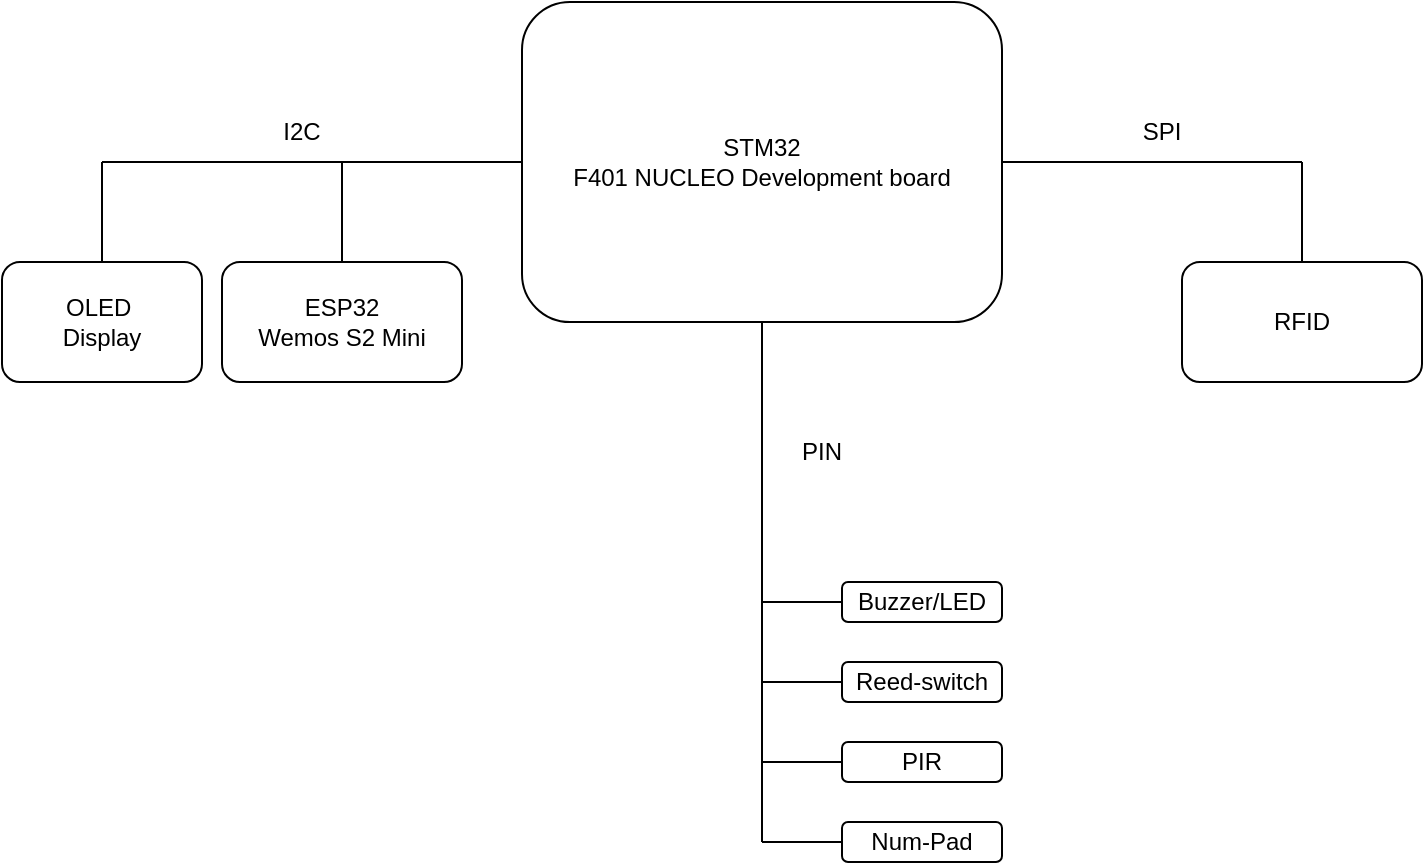 <mxfile version="26.3.0">
  <diagram name="Pagina-1" id="gSSrMCq66Kzddgl86-XP">
    <mxGraphModel dx="1379" dy="1884" grid="1" gridSize="10" guides="1" tooltips="1" connect="1" arrows="1" fold="1" page="1" pageScale="1" pageWidth="827" pageHeight="1169" math="0" shadow="0">
      <root>
        <mxCell id="0" />
        <mxCell id="1" parent="0" />
        <mxCell id="snjyw8eBCdg8TAxtx2AN-1" value="STM32&lt;div&gt;F401 NUCLEO Development board&lt;/div&gt;" style="rounded=1;whiteSpace=wrap;html=1;" parent="1" vertex="1">
          <mxGeometry x="300" y="-660" width="240" height="160" as="geometry" />
        </mxCell>
        <mxCell id="snjyw8eBCdg8TAxtx2AN-2" value="ESP32&lt;div&gt;Wemos S2 Mini&lt;/div&gt;" style="rounded=1;whiteSpace=wrap;html=1;" parent="1" vertex="1">
          <mxGeometry x="150" y="-530" width="120" height="60" as="geometry" />
        </mxCell>
        <mxCell id="Ds-TM6dTlvxQqw-qkSUV-2" value="OLED&amp;nbsp;&lt;div&gt;Display&lt;/div&gt;" style="rounded=1;whiteSpace=wrap;html=1;" parent="1" vertex="1">
          <mxGeometry x="40" y="-530" width="100" height="60" as="geometry" />
        </mxCell>
        <mxCell id="0twPXi_azoExUmEsfZcZ-1" value="" style="endArrow=none;html=1;rounded=0;exitX=0;exitY=0.5;exitDx=0;exitDy=0;" edge="1" parent="1" source="snjyw8eBCdg8TAxtx2AN-1">
          <mxGeometry width="50" height="50" relative="1" as="geometry">
            <mxPoint x="420" y="-661" as="sourcePoint" />
            <mxPoint x="90" y="-580" as="targetPoint" />
          </mxGeometry>
        </mxCell>
        <mxCell id="0twPXi_azoExUmEsfZcZ-2" value="" style="endArrow=none;html=1;rounded=0;entryX=0.5;entryY=0;entryDx=0;entryDy=0;" edge="1" parent="1" target="Ds-TM6dTlvxQqw-qkSUV-2">
          <mxGeometry width="50" height="50" relative="1" as="geometry">
            <mxPoint x="90" y="-580" as="sourcePoint" />
            <mxPoint x="150" y="-510" as="targetPoint" />
          </mxGeometry>
        </mxCell>
        <mxCell id="0twPXi_azoExUmEsfZcZ-3" value="" style="endArrow=none;html=1;rounded=0;entryX=0.5;entryY=0;entryDx=0;entryDy=0;fontSize=11;" edge="1" parent="1" target="snjyw8eBCdg8TAxtx2AN-2">
          <mxGeometry width="50" height="50" relative="1" as="geometry">
            <mxPoint x="210" y="-580" as="sourcePoint" />
            <mxPoint x="490" y="-660" as="targetPoint" />
          </mxGeometry>
        </mxCell>
        <mxCell id="0twPXi_azoExUmEsfZcZ-4" value="SPI" style="text;html=1;align=center;verticalAlign=middle;whiteSpace=wrap;rounded=0;" vertex="1" parent="1">
          <mxGeometry x="590" y="-610" width="60" height="30" as="geometry" />
        </mxCell>
        <mxCell id="0twPXi_azoExUmEsfZcZ-6" value="I2C" style="text;html=1;align=center;verticalAlign=middle;whiteSpace=wrap;rounded=0;" vertex="1" parent="1">
          <mxGeometry x="160" y="-610" width="60" height="30" as="geometry" />
        </mxCell>
        <mxCell id="0twPXi_azoExUmEsfZcZ-7" value="RFID" style="rounded=1;whiteSpace=wrap;html=1;" vertex="1" parent="1">
          <mxGeometry x="630" y="-530" width="120" height="60" as="geometry" />
        </mxCell>
        <mxCell id="0twPXi_azoExUmEsfZcZ-8" value="" style="endArrow=none;html=1;rounded=0;exitX=1;exitY=0.5;exitDx=0;exitDy=0;" edge="1" parent="1" source="snjyw8eBCdg8TAxtx2AN-1">
          <mxGeometry width="50" height="50" relative="1" as="geometry">
            <mxPoint x="420" y="-610" as="sourcePoint" />
            <mxPoint x="690" y="-580" as="targetPoint" />
          </mxGeometry>
        </mxCell>
        <mxCell id="0twPXi_azoExUmEsfZcZ-9" value="" style="endArrow=none;html=1;rounded=0;exitX=0.5;exitY=0;exitDx=0;exitDy=0;" edge="1" parent="1" source="0twPXi_azoExUmEsfZcZ-7">
          <mxGeometry width="50" height="50" relative="1" as="geometry">
            <mxPoint x="420" y="-610" as="sourcePoint" />
            <mxPoint x="690" y="-580" as="targetPoint" />
          </mxGeometry>
        </mxCell>
        <mxCell id="0twPXi_azoExUmEsfZcZ-10" value="" style="endArrow=none;html=1;rounded=0;entryX=0.5;entryY=1;entryDx=0;entryDy=0;" edge="1" parent="1" target="snjyw8eBCdg8TAxtx2AN-1">
          <mxGeometry width="50" height="50" relative="1" as="geometry">
            <mxPoint x="420" y="-240" as="sourcePoint" />
            <mxPoint x="470" y="-450" as="targetPoint" />
          </mxGeometry>
        </mxCell>
        <mxCell id="0twPXi_azoExUmEsfZcZ-13" value="" style="endArrow=none;html=1;rounded=0;" edge="1" parent="1">
          <mxGeometry width="50" height="50" relative="1" as="geometry">
            <mxPoint x="420" y="-240" as="sourcePoint" />
            <mxPoint x="460" y="-240" as="targetPoint" />
          </mxGeometry>
        </mxCell>
        <mxCell id="0twPXi_azoExUmEsfZcZ-15" value="Num-Pad" style="rounded=1;whiteSpace=wrap;html=1;" vertex="1" parent="1">
          <mxGeometry x="460" y="-250" width="80" height="20" as="geometry" />
        </mxCell>
        <mxCell id="0twPXi_azoExUmEsfZcZ-16" value="PIR" style="rounded=1;whiteSpace=wrap;html=1;" vertex="1" parent="1">
          <mxGeometry x="460" y="-290" width="80" height="20" as="geometry" />
        </mxCell>
        <mxCell id="0twPXi_azoExUmEsfZcZ-17" value="Reed-switch" style="rounded=1;whiteSpace=wrap;html=1;" vertex="1" parent="1">
          <mxGeometry x="460" y="-330" width="80" height="20" as="geometry" />
        </mxCell>
        <mxCell id="0twPXi_azoExUmEsfZcZ-18" value="Buzzer/LED" style="rounded=1;whiteSpace=wrap;html=1;" vertex="1" parent="1">
          <mxGeometry x="460" y="-370" width="80" height="20" as="geometry" />
        </mxCell>
        <mxCell id="0twPXi_azoExUmEsfZcZ-19" value="" style="endArrow=none;html=1;rounded=0;entryX=0;entryY=0.5;entryDx=0;entryDy=0;" edge="1" parent="1" target="0twPXi_azoExUmEsfZcZ-18">
          <mxGeometry width="50" height="50" relative="1" as="geometry">
            <mxPoint x="420" y="-360" as="sourcePoint" />
            <mxPoint x="450" y="-430" as="targetPoint" />
          </mxGeometry>
        </mxCell>
        <mxCell id="0twPXi_azoExUmEsfZcZ-20" value="" style="endArrow=none;html=1;rounded=0;entryX=0;entryY=0.5;entryDx=0;entryDy=0;" edge="1" parent="1" target="0twPXi_azoExUmEsfZcZ-17">
          <mxGeometry width="50" height="50" relative="1" as="geometry">
            <mxPoint x="420" y="-320" as="sourcePoint" />
            <mxPoint x="470" y="-350" as="targetPoint" />
            <Array as="points" />
          </mxGeometry>
        </mxCell>
        <mxCell id="0twPXi_azoExUmEsfZcZ-21" value="" style="endArrow=none;html=1;rounded=0;entryX=0;entryY=0.5;entryDx=0;entryDy=0;" edge="1" parent="1" target="0twPXi_azoExUmEsfZcZ-16">
          <mxGeometry width="50" height="50" relative="1" as="geometry">
            <mxPoint x="420" y="-280" as="sourcePoint" />
            <mxPoint x="480" y="-340" as="targetPoint" />
          </mxGeometry>
        </mxCell>
        <mxCell id="0twPXi_azoExUmEsfZcZ-22" value="PIN" style="text;html=1;align=center;verticalAlign=middle;whiteSpace=wrap;rounded=0;" vertex="1" parent="1">
          <mxGeometry x="420" y="-450" width="60" height="30" as="geometry" />
        </mxCell>
      </root>
    </mxGraphModel>
  </diagram>
</mxfile>
